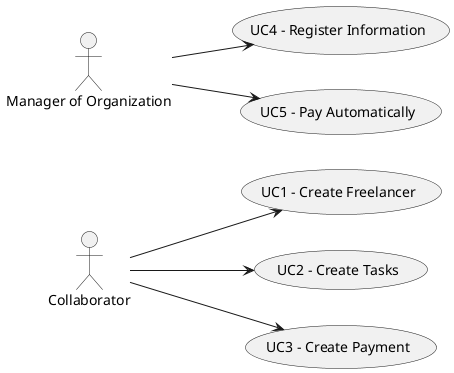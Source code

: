 @startuml

usecase UC1 as "UC1 - Create Freelancer"
usecase UC2 as "UC2 - Create Tasks"
usecase UC3 as "UC3 - Create Payment"
usecase UC4 as "UC4 - Register Information"
usecase UC5 as "UC5 - Pay Automatically"


actor "Collaborator" as CO
actor "Manager of Organization" as MO

left to right direction
CO --> (UC1)
CO --> (UC2)
CO --> (UC3)
MO --> (UC4)

MO -->(UC5)

@enduml